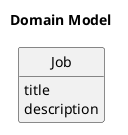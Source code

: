 @startuml

hide circle
hide methods

title Domain Model

class Job {
    title
    description
}

@enduml
